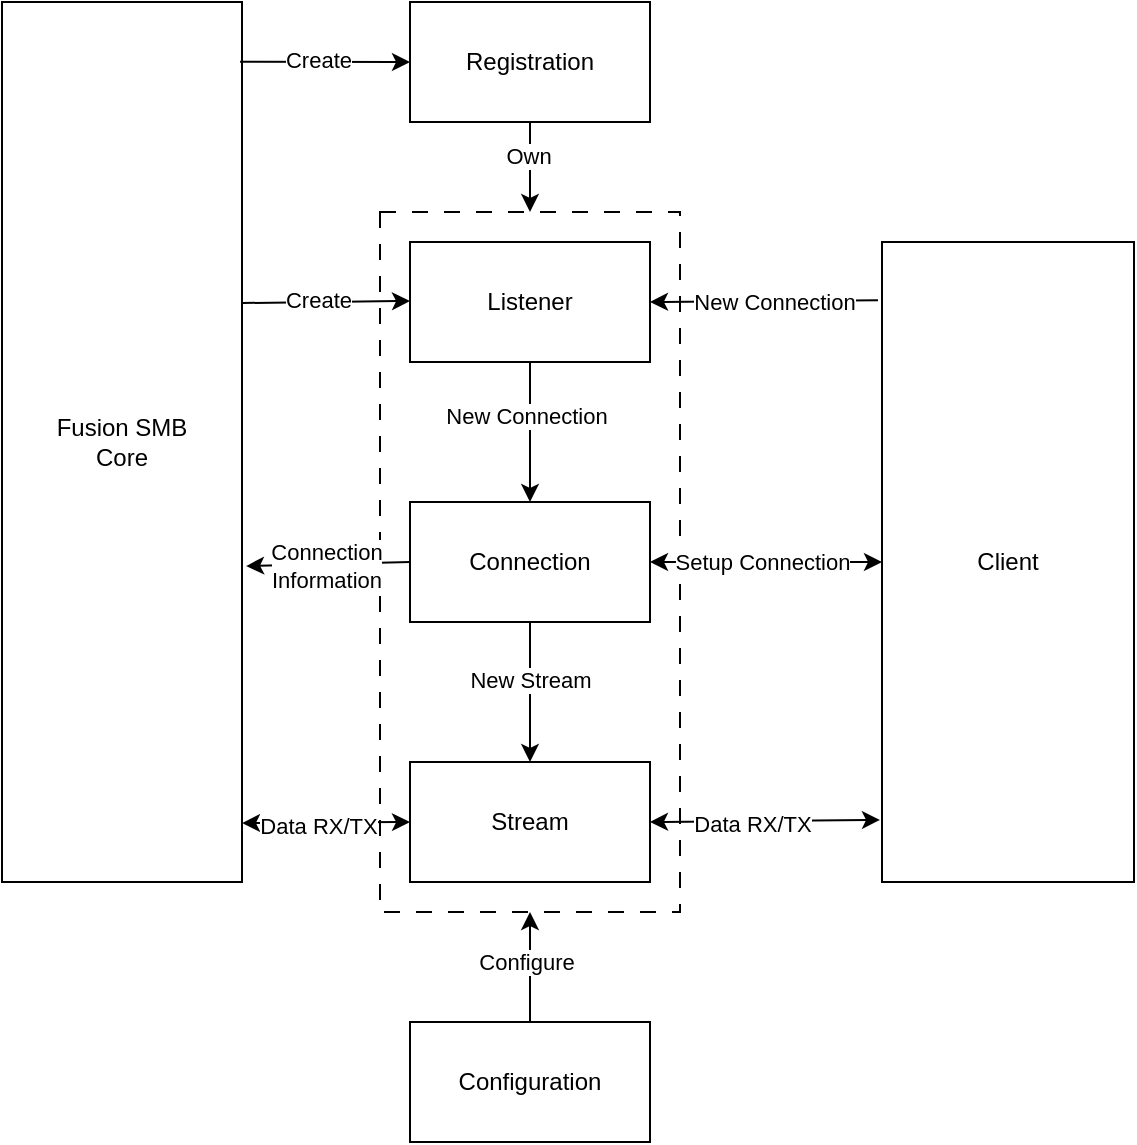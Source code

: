 <mxfile version="28.2.5">
  <diagram name="Page-1" id="Ne68p-skFn8NJzMAPoYy">
    <mxGraphModel dx="1426" dy="779" grid="1" gridSize="10" guides="1" tooltips="1" connect="1" arrows="1" fold="1" page="1" pageScale="1" pageWidth="827" pageHeight="1169" math="0" shadow="0">
      <root>
        <mxCell id="0" />
        <mxCell id="1" parent="0" />
        <mxCell id="8ayFBxo2WEi6ogP0dFcD-9" value="" style="rounded=0;whiteSpace=wrap;html=1;dashed=1;dashPattern=8 8;" vertex="1" parent="1">
          <mxGeometry x="339" y="285" width="150" height="350" as="geometry" />
        </mxCell>
        <mxCell id="FUKfY-EC67ieIOfqRtMk-1" value="Listener" style="rounded=0;whiteSpace=wrap;html=1;" parent="1" vertex="1">
          <mxGeometry x="354" y="300" width="120" height="60" as="geometry" />
        </mxCell>
        <mxCell id="FUKfY-EC67ieIOfqRtMk-3" value="Stream" style="rounded=0;whiteSpace=wrap;html=1;" parent="1" vertex="1">
          <mxGeometry x="354" y="560" width="120" height="60" as="geometry" />
        </mxCell>
        <mxCell id="FUKfY-EC67ieIOfqRtMk-2" value="Connection" style="rounded=0;whiteSpace=wrap;html=1;" parent="1" vertex="1">
          <mxGeometry x="354" y="430" width="120" height="60" as="geometry" />
        </mxCell>
        <mxCell id="FUKfY-EC67ieIOfqRtMk-4" value="Client" style="rounded=0;whiteSpace=wrap;html=1;" parent="1" vertex="1">
          <mxGeometry x="590" y="300" width="126" height="320" as="geometry" />
        </mxCell>
        <mxCell id="FUKfY-EC67ieIOfqRtMk-11" value="" style="endArrow=classic;html=1;rounded=0;exitX=-0.016;exitY=0.091;exitDx=0;exitDy=0;exitPerimeter=0;entryX=1;entryY=0.5;entryDx=0;entryDy=0;" parent="1" source="FUKfY-EC67ieIOfqRtMk-4" target="FUKfY-EC67ieIOfqRtMk-1" edge="1">
          <mxGeometry width="50" height="50" relative="1" as="geometry">
            <mxPoint x="390" y="760" as="sourcePoint" />
            <mxPoint x="440" y="710" as="targetPoint" />
          </mxGeometry>
        </mxCell>
        <mxCell id="FUKfY-EC67ieIOfqRtMk-12" value="New Connection" style="edgeLabel;html=1;align=center;verticalAlign=middle;resizable=0;points=[];" parent="FUKfY-EC67ieIOfqRtMk-11" vertex="1" connectable="0">
          <mxGeometry x="-0.087" y="4" relative="1" as="geometry">
            <mxPoint y="-4" as="offset" />
          </mxGeometry>
        </mxCell>
        <mxCell id="FUKfY-EC67ieIOfqRtMk-13" value="" style="endArrow=classic;html=1;rounded=0;exitX=0.5;exitY=1;exitDx=0;exitDy=0;entryX=0.5;entryY=0;entryDx=0;entryDy=0;" parent="1" source="FUKfY-EC67ieIOfqRtMk-1" target="FUKfY-EC67ieIOfqRtMk-2" edge="1">
          <mxGeometry width="50" height="50" relative="1" as="geometry">
            <mxPoint x="390" y="760" as="sourcePoint" />
            <mxPoint x="440" y="710" as="targetPoint" />
          </mxGeometry>
        </mxCell>
        <mxCell id="FUKfY-EC67ieIOfqRtMk-14" value="New Connection" style="edgeLabel;html=1;align=center;verticalAlign=middle;resizable=0;points=[];" parent="FUKfY-EC67ieIOfqRtMk-13" vertex="1" connectable="0">
          <mxGeometry x="-0.229" y="-2" relative="1" as="geometry">
            <mxPoint as="offset" />
          </mxGeometry>
        </mxCell>
        <mxCell id="FUKfY-EC67ieIOfqRtMk-15" value="" style="endArrow=classic;startArrow=classic;html=1;rounded=0;exitX=1;exitY=0.5;exitDx=0;exitDy=0;entryX=0;entryY=0.5;entryDx=0;entryDy=0;" parent="1" source="FUKfY-EC67ieIOfqRtMk-2" target="FUKfY-EC67ieIOfqRtMk-4" edge="1">
          <mxGeometry width="50" height="50" relative="1" as="geometry">
            <mxPoint x="390" y="760" as="sourcePoint" />
            <mxPoint x="440" y="710" as="targetPoint" />
          </mxGeometry>
        </mxCell>
        <mxCell id="FUKfY-EC67ieIOfqRtMk-16" value="Setup Connection" style="edgeLabel;html=1;align=center;verticalAlign=middle;resizable=0;points=[];" parent="FUKfY-EC67ieIOfqRtMk-15" vertex="1" connectable="0">
          <mxGeometry x="-0.121" y="-1" relative="1" as="geometry">
            <mxPoint x="5" y="-1" as="offset" />
          </mxGeometry>
        </mxCell>
        <mxCell id="FUKfY-EC67ieIOfqRtMk-17" value="&lt;div&gt;Fusion SMB&lt;/div&gt;&lt;div&gt;Core&lt;/div&gt;" style="rounded=0;whiteSpace=wrap;html=1;" parent="1" vertex="1">
          <mxGeometry x="150" y="180" width="120" height="440" as="geometry" />
        </mxCell>
        <mxCell id="FUKfY-EC67ieIOfqRtMk-18" value="" style="endArrow=classic;html=1;rounded=0;entryX=0;entryY=0.5;entryDx=0;entryDy=0;exitX=1;exitY=0.312;exitDx=0;exitDy=0;exitPerimeter=0;" parent="1" edge="1">
          <mxGeometry width="50" height="50" relative="1" as="geometry">
            <mxPoint x="270" y="330.52" as="sourcePoint" />
            <mxPoint x="354" y="329.48" as="targetPoint" />
          </mxGeometry>
        </mxCell>
        <mxCell id="FUKfY-EC67ieIOfqRtMk-19" value="Create" style="edgeLabel;html=1;align=center;verticalAlign=middle;resizable=0;points=[];" parent="FUKfY-EC67ieIOfqRtMk-18" vertex="1" connectable="0">
          <mxGeometry x="-0.093" y="1" relative="1" as="geometry">
            <mxPoint as="offset" />
          </mxGeometry>
        </mxCell>
        <mxCell id="FUKfY-EC67ieIOfqRtMk-20" value="" style="endArrow=classic;html=1;rounded=0;exitX=0;exitY=0.5;exitDx=0;exitDy=0;entryX=1.017;entryY=0.641;entryDx=0;entryDy=0;entryPerimeter=0;" parent="1" source="FUKfY-EC67ieIOfqRtMk-2" target="FUKfY-EC67ieIOfqRtMk-17" edge="1">
          <mxGeometry width="50" height="50" relative="1" as="geometry">
            <mxPoint x="390" y="760" as="sourcePoint" />
            <mxPoint x="440" y="710" as="targetPoint" />
          </mxGeometry>
        </mxCell>
        <mxCell id="FUKfY-EC67ieIOfqRtMk-21" value="&lt;div&gt;Connection&lt;/div&gt;&lt;div&gt;Information&lt;/div&gt;" style="edgeLabel;html=1;align=center;verticalAlign=middle;resizable=0;points=[];" parent="FUKfY-EC67ieIOfqRtMk-20" vertex="1" connectable="0">
          <mxGeometry x="0.238" y="1" relative="1" as="geometry">
            <mxPoint x="8" y="-1" as="offset" />
          </mxGeometry>
        </mxCell>
        <mxCell id="FUKfY-EC67ieIOfqRtMk-22" value="" style="endArrow=classic;startArrow=classic;html=1;rounded=0;entryX=-0.008;entryY=0.903;entryDx=0;entryDy=0;entryPerimeter=0;exitX=1;exitY=0.5;exitDx=0;exitDy=0;" parent="1" source="FUKfY-EC67ieIOfqRtMk-3" target="FUKfY-EC67ieIOfqRtMk-4" edge="1">
          <mxGeometry width="50" height="50" relative="1" as="geometry">
            <mxPoint x="390" y="760" as="sourcePoint" />
            <mxPoint x="440" y="710" as="targetPoint" />
          </mxGeometry>
        </mxCell>
        <mxCell id="FUKfY-EC67ieIOfqRtMk-23" value="Data RX/TX" style="edgeLabel;html=1;align=center;verticalAlign=middle;resizable=0;points=[];" parent="FUKfY-EC67ieIOfqRtMk-22" vertex="1" connectable="0">
          <mxGeometry x="-0.113" y="-1" relative="1" as="geometry">
            <mxPoint as="offset" />
          </mxGeometry>
        </mxCell>
        <mxCell id="FUKfY-EC67ieIOfqRtMk-24" value="" style="endArrow=classic;startArrow=classic;html=1;rounded=0;entryX=0;entryY=0.5;entryDx=0;entryDy=0;exitX=1;exitY=0.933;exitDx=0;exitDy=0;exitPerimeter=0;" parent="1" source="FUKfY-EC67ieIOfqRtMk-17" target="FUKfY-EC67ieIOfqRtMk-3" edge="1">
          <mxGeometry width="50" height="50" relative="1" as="geometry">
            <mxPoint x="310" y="581" as="sourcePoint" />
            <mxPoint x="425" y="580" as="targetPoint" />
          </mxGeometry>
        </mxCell>
        <mxCell id="FUKfY-EC67ieIOfqRtMk-25" value="Data RX/TX" style="edgeLabel;html=1;align=center;verticalAlign=middle;resizable=0;points=[];" parent="FUKfY-EC67ieIOfqRtMk-24" vertex="1" connectable="0">
          <mxGeometry x="-0.113" y="-1" relative="1" as="geometry">
            <mxPoint as="offset" />
          </mxGeometry>
        </mxCell>
        <mxCell id="FUKfY-EC67ieIOfqRtMk-26" value="" style="endArrow=classic;html=1;rounded=0;exitX=0.5;exitY=1;exitDx=0;exitDy=0;entryX=0.5;entryY=0;entryDx=0;entryDy=0;" parent="1" source="FUKfY-EC67ieIOfqRtMk-2" target="FUKfY-EC67ieIOfqRtMk-3" edge="1">
          <mxGeometry width="50" height="50" relative="1" as="geometry">
            <mxPoint x="390" y="760" as="sourcePoint" />
            <mxPoint x="440" y="710" as="targetPoint" />
          </mxGeometry>
        </mxCell>
        <mxCell id="FUKfY-EC67ieIOfqRtMk-27" value="New Stream" style="edgeLabel;html=1;align=center;verticalAlign=middle;resizable=0;points=[];" parent="FUKfY-EC67ieIOfqRtMk-26" vertex="1" connectable="0">
          <mxGeometry x="-0.171" relative="1" as="geometry">
            <mxPoint as="offset" />
          </mxGeometry>
        </mxCell>
        <mxCell id="8ayFBxo2WEi6ogP0dFcD-1" value="Registration" style="rounded=0;whiteSpace=wrap;html=1;" vertex="1" parent="1">
          <mxGeometry x="354" y="180" width="120" height="60" as="geometry" />
        </mxCell>
        <mxCell id="8ayFBxo2WEi6ogP0dFcD-3" value="" style="endArrow=classic;html=1;rounded=0;entryX=0;entryY=0.5;entryDx=0;entryDy=0;exitX=0.992;exitY=0.068;exitDx=0;exitDy=0;exitPerimeter=0;" edge="1" parent="1" source="FUKfY-EC67ieIOfqRtMk-17" target="8ayFBxo2WEi6ogP0dFcD-1">
          <mxGeometry width="50" height="50" relative="1" as="geometry">
            <mxPoint x="300" y="260" as="sourcePoint" />
            <mxPoint x="424" y="270" as="targetPoint" />
          </mxGeometry>
        </mxCell>
        <mxCell id="8ayFBxo2WEi6ogP0dFcD-4" value="Create" style="edgeLabel;html=1;align=center;verticalAlign=middle;resizable=0;points=[];" vertex="1" connectable="0" parent="8ayFBxo2WEi6ogP0dFcD-3">
          <mxGeometry x="-0.093" y="1" relative="1" as="geometry">
            <mxPoint as="offset" />
          </mxGeometry>
        </mxCell>
        <mxCell id="8ayFBxo2WEi6ogP0dFcD-6" value="" style="endArrow=classic;html=1;rounded=0;exitX=0.5;exitY=1;exitDx=0;exitDy=0;entryX=0.5;entryY=0;entryDx=0;entryDy=0;" edge="1" parent="1" source="8ayFBxo2WEi6ogP0dFcD-1" target="8ayFBxo2WEi6ogP0dFcD-9">
          <mxGeometry width="50" height="50" relative="1" as="geometry">
            <mxPoint x="390" y="490" as="sourcePoint" />
            <mxPoint x="440" y="270" as="targetPoint" />
          </mxGeometry>
        </mxCell>
        <mxCell id="8ayFBxo2WEi6ogP0dFcD-7" value="Own" style="edgeLabel;html=1;align=center;verticalAlign=middle;resizable=0;points=[];" vertex="1" connectable="0" parent="8ayFBxo2WEi6ogP0dFcD-6">
          <mxGeometry x="-0.267" y="-1" relative="1" as="geometry">
            <mxPoint as="offset" />
          </mxGeometry>
        </mxCell>
        <mxCell id="8ayFBxo2WEi6ogP0dFcD-10" value="&lt;div&gt;Configuration&lt;/div&gt;" style="rounded=0;whiteSpace=wrap;html=1;" vertex="1" parent="1">
          <mxGeometry x="354" y="690" width="120" height="60" as="geometry" />
        </mxCell>
        <mxCell id="8ayFBxo2WEi6ogP0dFcD-11" value="" style="endArrow=classic;html=1;rounded=0;exitX=0.5;exitY=0;exitDx=0;exitDy=0;entryX=0.5;entryY=1;entryDx=0;entryDy=0;" edge="1" parent="1" source="8ayFBxo2WEi6ogP0dFcD-10" target="8ayFBxo2WEi6ogP0dFcD-9">
          <mxGeometry width="50" height="50" relative="1" as="geometry">
            <mxPoint x="390" y="520" as="sourcePoint" />
            <mxPoint x="440" y="470" as="targetPoint" />
          </mxGeometry>
        </mxCell>
        <mxCell id="8ayFBxo2WEi6ogP0dFcD-12" value="Configure" style="edgeLabel;html=1;align=center;verticalAlign=middle;resizable=0;points=[];" vertex="1" connectable="0" parent="8ayFBxo2WEi6ogP0dFcD-11">
          <mxGeometry x="0.091" y="2" relative="1" as="geometry">
            <mxPoint as="offset" />
          </mxGeometry>
        </mxCell>
      </root>
    </mxGraphModel>
  </diagram>
</mxfile>
